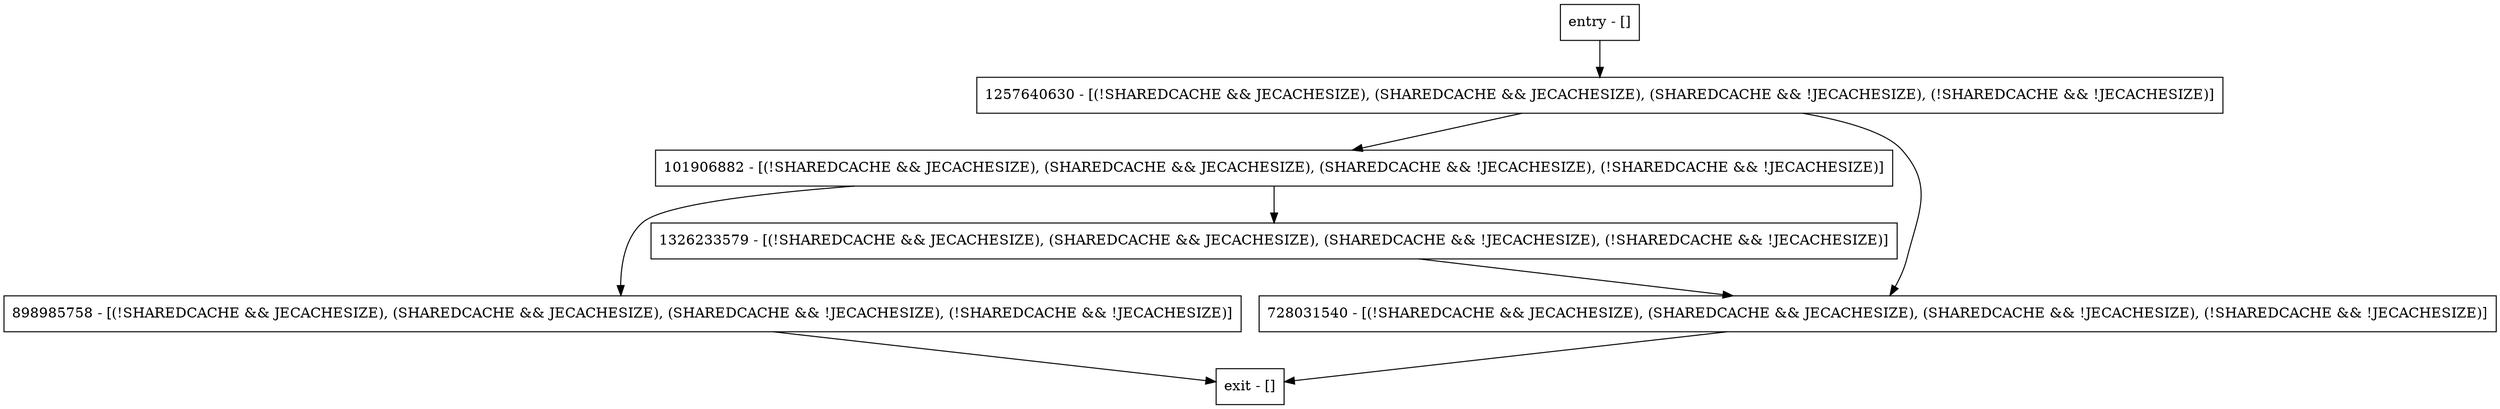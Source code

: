 digraph addToSharedCacheEnvs {
node [shape=record];
101906882 [label="101906882 - [(!SHAREDCACHE && JECACHESIZE), (SHAREDCACHE && JECACHESIZE), (SHAREDCACHE && !JECACHESIZE), (!SHAREDCACHE && !JECACHESIZE)]"];
entry [label="entry - []"];
exit [label="exit - []"];
898985758 [label="898985758 - [(!SHAREDCACHE && JECACHESIZE), (SHAREDCACHE && JECACHESIZE), (SHAREDCACHE && !JECACHESIZE), (!SHAREDCACHE && !JECACHESIZE)]"];
728031540 [label="728031540 - [(!SHAREDCACHE && JECACHESIZE), (SHAREDCACHE && JECACHESIZE), (SHAREDCACHE && !JECACHESIZE), (!SHAREDCACHE && !JECACHESIZE)]"];
1257640630 [label="1257640630 - [(!SHAREDCACHE && JECACHESIZE), (SHAREDCACHE && JECACHESIZE), (SHAREDCACHE && !JECACHESIZE), (!SHAREDCACHE && !JECACHESIZE)]"];
1326233579 [label="1326233579 - [(!SHAREDCACHE && JECACHESIZE), (SHAREDCACHE && JECACHESIZE), (SHAREDCACHE && !JECACHESIZE), (!SHAREDCACHE && !JECACHESIZE)]"];
entry;
exit;
101906882 -> 898985758;
101906882 -> 1326233579;
entry -> 1257640630;
898985758 -> exit;
728031540 -> exit;
1257640630 -> 101906882;
1257640630 -> 728031540;
1326233579 -> 728031540;
}
